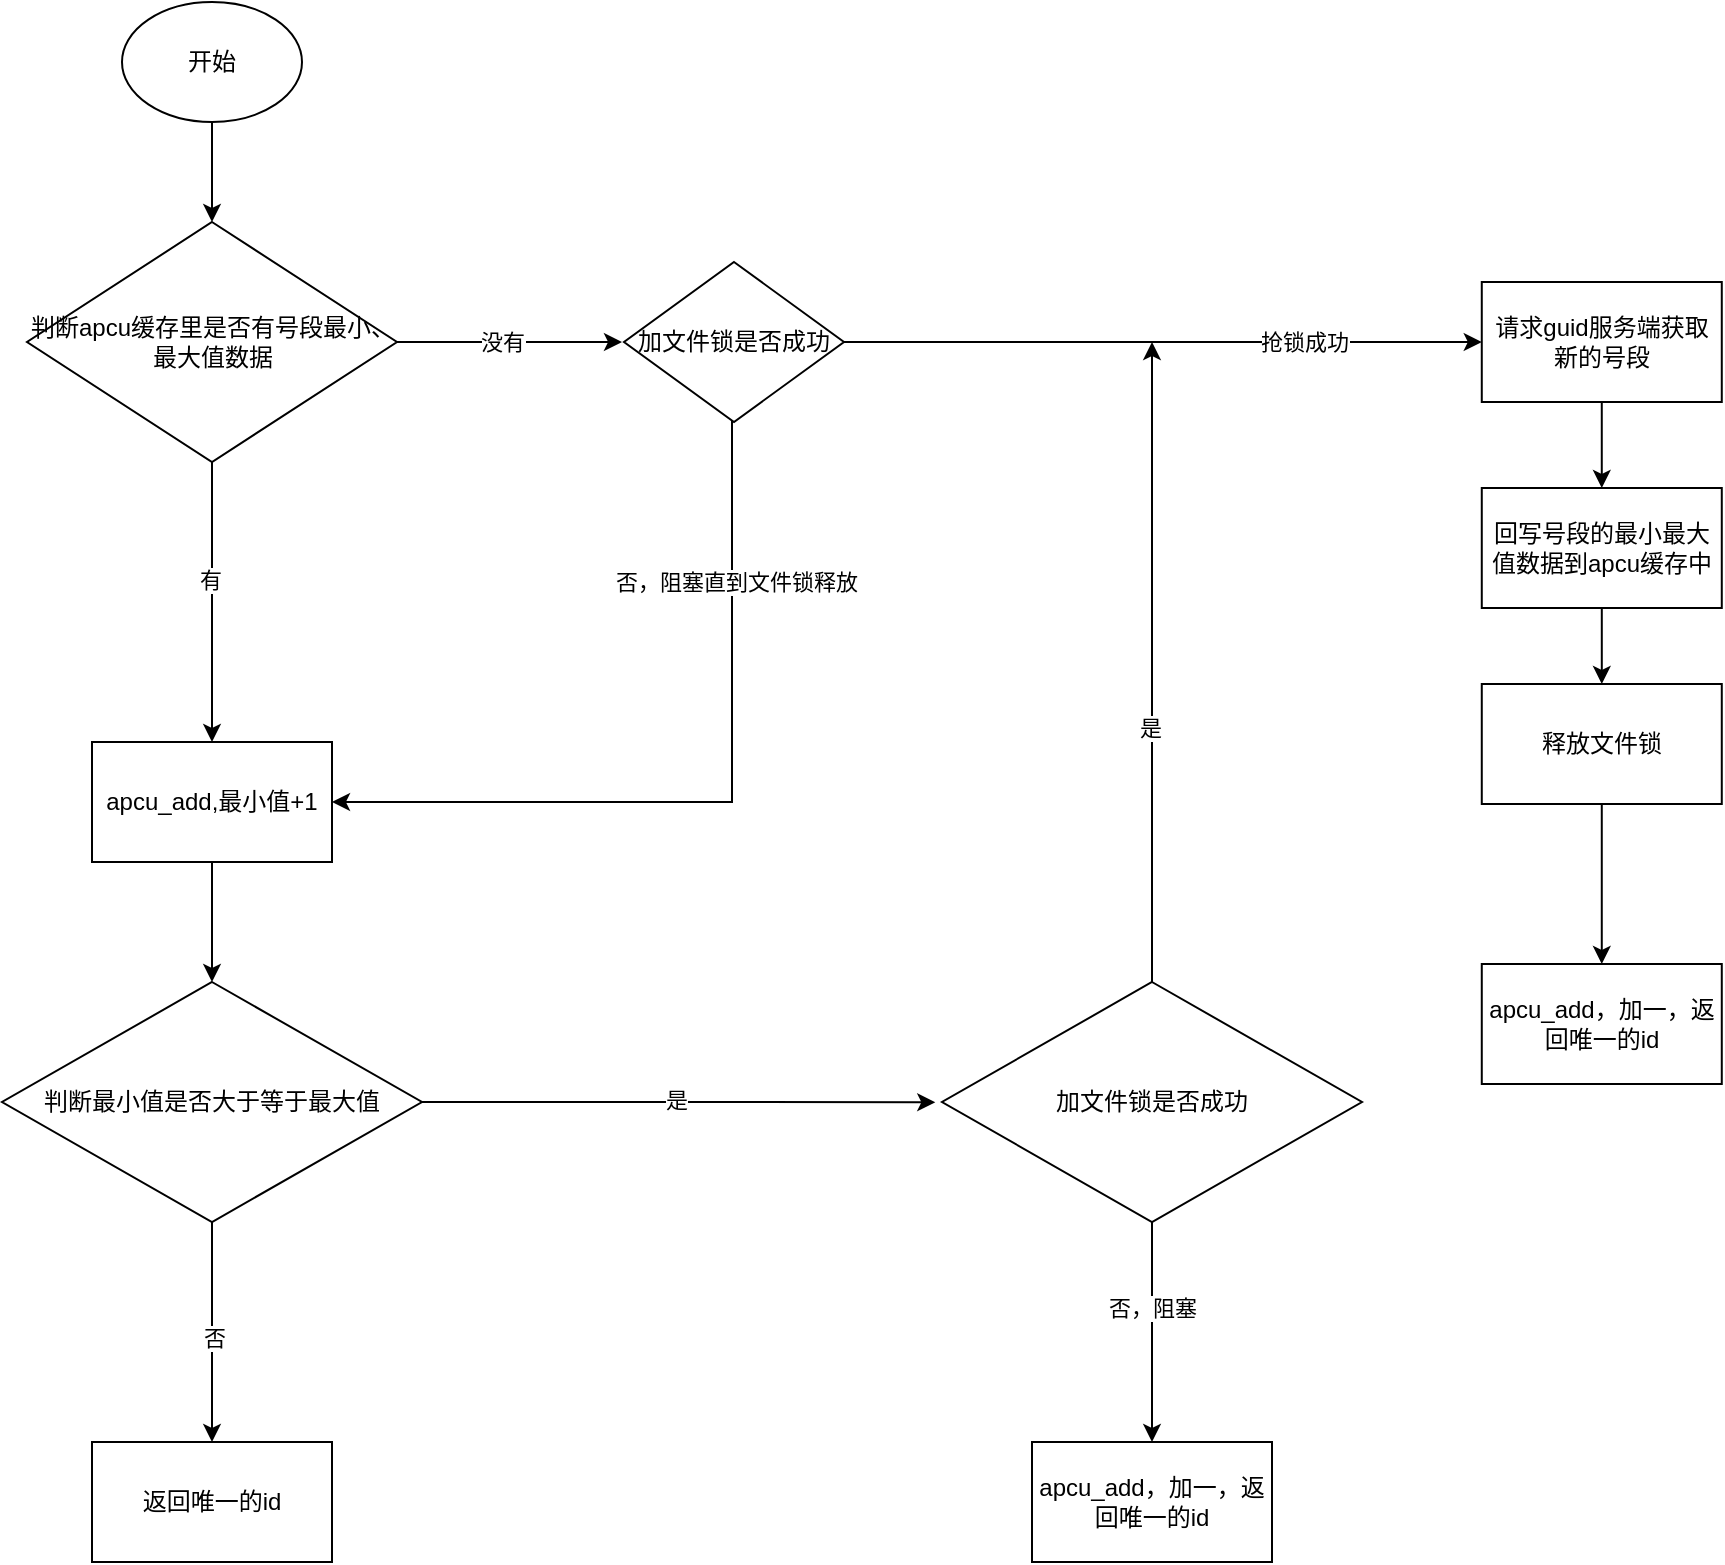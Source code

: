 <mxfile version="21.1.5" type="github">
  <diagram id="C5RBs43oDa-KdzZeNtuy" name="Page-1">
    <mxGraphModel dx="957" dy="562" grid="1" gridSize="10" guides="1" tooltips="1" connect="1" arrows="1" fold="1" page="1" pageScale="1" pageWidth="827" pageHeight="1169" math="0" shadow="0">
      <root>
        <mxCell id="WIyWlLk6GJQsqaUBKTNV-0" />
        <mxCell id="WIyWlLk6GJQsqaUBKTNV-1" parent="WIyWlLk6GJQsqaUBKTNV-0" />
        <mxCell id="34hItqsXbuOLqsZ-7lEG-3" style="edgeStyle=orthogonalEdgeStyle;rounded=0;orthogonalLoop=1;jettySize=auto;html=1;entryX=0.5;entryY=0;entryDx=0;entryDy=0;" edge="1" parent="WIyWlLk6GJQsqaUBKTNV-1" source="34hItqsXbuOLqsZ-7lEG-1" target="34hItqsXbuOLqsZ-7lEG-2">
          <mxGeometry relative="1" as="geometry" />
        </mxCell>
        <mxCell id="34hItqsXbuOLqsZ-7lEG-1" value="开始" style="ellipse;whiteSpace=wrap;html=1;" vertex="1" parent="WIyWlLk6GJQsqaUBKTNV-1">
          <mxGeometry x="260" y="320" width="90" height="60" as="geometry" />
        </mxCell>
        <mxCell id="34hItqsXbuOLqsZ-7lEG-5" value="" style="edgeStyle=orthogonalEdgeStyle;rounded=0;orthogonalLoop=1;jettySize=auto;html=1;" edge="1" parent="WIyWlLk6GJQsqaUBKTNV-1" source="34hItqsXbuOLqsZ-7lEG-2" target="34hItqsXbuOLqsZ-7lEG-4">
          <mxGeometry relative="1" as="geometry" />
        </mxCell>
        <mxCell id="34hItqsXbuOLqsZ-7lEG-6" value="有" style="edgeLabel;html=1;align=center;verticalAlign=middle;resizable=0;points=[];" vertex="1" connectable="0" parent="34hItqsXbuOLqsZ-7lEG-5">
          <mxGeometry x="-0.154" y="-1" relative="1" as="geometry">
            <mxPoint as="offset" />
          </mxGeometry>
        </mxCell>
        <mxCell id="34hItqsXbuOLqsZ-7lEG-8" value="" style="edgeStyle=orthogonalEdgeStyle;rounded=0;orthogonalLoop=1;jettySize=auto;html=1;" edge="1" parent="WIyWlLk6GJQsqaUBKTNV-1" source="34hItqsXbuOLqsZ-7lEG-2">
          <mxGeometry relative="1" as="geometry">
            <mxPoint x="510" y="490" as="targetPoint" />
          </mxGeometry>
        </mxCell>
        <mxCell id="34hItqsXbuOLqsZ-7lEG-9" value="没有" style="edgeLabel;html=1;align=center;verticalAlign=middle;resizable=0;points=[];" vertex="1" connectable="0" parent="34hItqsXbuOLqsZ-7lEG-8">
          <mxGeometry x="-0.07" relative="1" as="geometry">
            <mxPoint as="offset" />
          </mxGeometry>
        </mxCell>
        <mxCell id="34hItqsXbuOLqsZ-7lEG-2" value="判断apcu缓存里是否有号段最小、最大值数据" style="rhombus;whiteSpace=wrap;html=1;" vertex="1" parent="WIyWlLk6GJQsqaUBKTNV-1">
          <mxGeometry x="212.5" y="430" width="185" height="120" as="geometry" />
        </mxCell>
        <mxCell id="34hItqsXbuOLqsZ-7lEG-23" value="" style="edgeStyle=orthogonalEdgeStyle;rounded=0;orthogonalLoop=1;jettySize=auto;html=1;" edge="1" parent="WIyWlLk6GJQsqaUBKTNV-1" source="34hItqsXbuOLqsZ-7lEG-4" target="34hItqsXbuOLqsZ-7lEG-22">
          <mxGeometry relative="1" as="geometry" />
        </mxCell>
        <mxCell id="34hItqsXbuOLqsZ-7lEG-4" value="apcu_add,最小值+1" style="whiteSpace=wrap;html=1;" vertex="1" parent="WIyWlLk6GJQsqaUBKTNV-1">
          <mxGeometry x="245" y="690" width="120" height="60" as="geometry" />
        </mxCell>
        <mxCell id="34hItqsXbuOLqsZ-7lEG-12" value="" style="edgeStyle=orthogonalEdgeStyle;rounded=0;orthogonalLoop=1;jettySize=auto;html=1;" edge="1" parent="WIyWlLk6GJQsqaUBKTNV-1" source="34hItqsXbuOLqsZ-7lEG-10" target="34hItqsXbuOLqsZ-7lEG-11">
          <mxGeometry relative="1" as="geometry" />
        </mxCell>
        <mxCell id="34hItqsXbuOLqsZ-7lEG-14" value="抢锁成功" style="edgeLabel;html=1;align=center;verticalAlign=middle;resizable=0;points=[];" vertex="1" connectable="0" parent="34hItqsXbuOLqsZ-7lEG-12">
          <mxGeometry x="0.059" y="2" relative="1" as="geometry">
            <mxPoint x="61" y="2" as="offset" />
          </mxGeometry>
        </mxCell>
        <mxCell id="34hItqsXbuOLqsZ-7lEG-20" value="" style="edgeStyle=orthogonalEdgeStyle;rounded=0;orthogonalLoop=1;jettySize=auto;html=1;entryX=1;entryY=0.5;entryDx=0;entryDy=0;" edge="1" parent="WIyWlLk6GJQsqaUBKTNV-1" source="34hItqsXbuOLqsZ-7lEG-10" target="34hItqsXbuOLqsZ-7lEG-4">
          <mxGeometry relative="1" as="geometry">
            <mxPoint x="565" y="600" as="targetPoint" />
            <Array as="points">
              <mxPoint x="565" y="720" />
            </Array>
          </mxGeometry>
        </mxCell>
        <mxCell id="34hItqsXbuOLqsZ-7lEG-21" value="否，阻塞直到文件锁释放" style="edgeLabel;html=1;align=center;verticalAlign=middle;resizable=0;points=[];" vertex="1" connectable="0" parent="34hItqsXbuOLqsZ-7lEG-20">
          <mxGeometry x="-0.11" y="2" relative="1" as="geometry">
            <mxPoint y="-94" as="offset" />
          </mxGeometry>
        </mxCell>
        <mxCell id="34hItqsXbuOLqsZ-7lEG-10" value="加文件锁是否成功" style="rhombus;whiteSpace=wrap;html=1;" vertex="1" parent="WIyWlLk6GJQsqaUBKTNV-1">
          <mxGeometry x="511" y="450" width="110" height="80" as="geometry" />
        </mxCell>
        <mxCell id="34hItqsXbuOLqsZ-7lEG-16" value="" style="edgeStyle=orthogonalEdgeStyle;rounded=0;orthogonalLoop=1;jettySize=auto;html=1;" edge="1" parent="WIyWlLk6GJQsqaUBKTNV-1" source="34hItqsXbuOLqsZ-7lEG-11" target="34hItqsXbuOLqsZ-7lEG-15">
          <mxGeometry relative="1" as="geometry" />
        </mxCell>
        <mxCell id="34hItqsXbuOLqsZ-7lEG-11" value="请求guid服务端获取新的号段" style="whiteSpace=wrap;html=1;" vertex="1" parent="WIyWlLk6GJQsqaUBKTNV-1">
          <mxGeometry x="939.89" y="460" width="120" height="60" as="geometry" />
        </mxCell>
        <mxCell id="34hItqsXbuOLqsZ-7lEG-18" value="" style="edgeStyle=orthogonalEdgeStyle;rounded=0;orthogonalLoop=1;jettySize=auto;html=1;" edge="1" parent="WIyWlLk6GJQsqaUBKTNV-1" source="34hItqsXbuOLqsZ-7lEG-15" target="34hItqsXbuOLqsZ-7lEG-17">
          <mxGeometry relative="1" as="geometry" />
        </mxCell>
        <mxCell id="34hItqsXbuOLqsZ-7lEG-15" value="回写号段的最小最大值数据到apcu缓存中" style="whiteSpace=wrap;html=1;" vertex="1" parent="WIyWlLk6GJQsqaUBKTNV-1">
          <mxGeometry x="939.89" y="563" width="120" height="60" as="geometry" />
        </mxCell>
        <mxCell id="34hItqsXbuOLqsZ-7lEG-42" value="" style="edgeStyle=orthogonalEdgeStyle;rounded=0;orthogonalLoop=1;jettySize=auto;html=1;" edge="1" parent="WIyWlLk6GJQsqaUBKTNV-1" source="34hItqsXbuOLqsZ-7lEG-17" target="34hItqsXbuOLqsZ-7lEG-41">
          <mxGeometry relative="1" as="geometry" />
        </mxCell>
        <mxCell id="34hItqsXbuOLqsZ-7lEG-17" value="释放文件锁" style="whiteSpace=wrap;html=1;" vertex="1" parent="WIyWlLk6GJQsqaUBKTNV-1">
          <mxGeometry x="939.89" y="661" width="120" height="60" as="geometry" />
        </mxCell>
        <mxCell id="34hItqsXbuOLqsZ-7lEG-25" value="" style="edgeStyle=orthogonalEdgeStyle;rounded=0;orthogonalLoop=1;jettySize=auto;html=1;entryX=-0.016;entryY=0.501;entryDx=0;entryDy=0;entryPerimeter=0;" edge="1" parent="WIyWlLk6GJQsqaUBKTNV-1" source="34hItqsXbuOLqsZ-7lEG-22" target="34hItqsXbuOLqsZ-7lEG-31">
          <mxGeometry relative="1" as="geometry">
            <mxPoint x="490" y="870" as="targetPoint" />
          </mxGeometry>
        </mxCell>
        <mxCell id="34hItqsXbuOLqsZ-7lEG-27" value="是" style="edgeLabel;html=1;align=center;verticalAlign=middle;resizable=0;points=[];" vertex="1" connectable="0" parent="34hItqsXbuOLqsZ-7lEG-25">
          <mxGeometry x="-0.011" y="1" relative="1" as="geometry">
            <mxPoint as="offset" />
          </mxGeometry>
        </mxCell>
        <mxCell id="34hItqsXbuOLqsZ-7lEG-29" value="" style="edgeStyle=orthogonalEdgeStyle;rounded=0;orthogonalLoop=1;jettySize=auto;html=1;" edge="1" parent="WIyWlLk6GJQsqaUBKTNV-1" source="34hItqsXbuOLqsZ-7lEG-22" target="34hItqsXbuOLqsZ-7lEG-28">
          <mxGeometry relative="1" as="geometry" />
        </mxCell>
        <mxCell id="34hItqsXbuOLqsZ-7lEG-30" value="否" style="edgeLabel;html=1;align=center;verticalAlign=middle;resizable=0;points=[];" vertex="1" connectable="0" parent="34hItqsXbuOLqsZ-7lEG-29">
          <mxGeometry x="0.054" y="1" relative="1" as="geometry">
            <mxPoint as="offset" />
          </mxGeometry>
        </mxCell>
        <mxCell id="34hItqsXbuOLqsZ-7lEG-22" value="判断最小值是否大于等于最大值" style="rhombus;whiteSpace=wrap;html=1;" vertex="1" parent="WIyWlLk6GJQsqaUBKTNV-1">
          <mxGeometry x="200" y="810" width="210" height="120" as="geometry" />
        </mxCell>
        <mxCell id="34hItqsXbuOLqsZ-7lEG-28" value="返回唯一的id" style="whiteSpace=wrap;html=1;" vertex="1" parent="WIyWlLk6GJQsqaUBKTNV-1">
          <mxGeometry x="245" y="1040" width="120" height="60" as="geometry" />
        </mxCell>
        <mxCell id="34hItqsXbuOLqsZ-7lEG-35" style="edgeStyle=orthogonalEdgeStyle;rounded=0;orthogonalLoop=1;jettySize=auto;html=1;" edge="1" parent="WIyWlLk6GJQsqaUBKTNV-1" source="34hItqsXbuOLqsZ-7lEG-31">
          <mxGeometry relative="1" as="geometry">
            <mxPoint x="775" y="490" as="targetPoint" />
          </mxGeometry>
        </mxCell>
        <mxCell id="34hItqsXbuOLqsZ-7lEG-36" value="是" style="edgeLabel;html=1;align=center;verticalAlign=middle;resizable=0;points=[];" vertex="1" connectable="0" parent="34hItqsXbuOLqsZ-7lEG-35">
          <mxGeometry x="-0.208" y="1" relative="1" as="geometry">
            <mxPoint as="offset" />
          </mxGeometry>
        </mxCell>
        <mxCell id="34hItqsXbuOLqsZ-7lEG-39" style="edgeStyle=orthogonalEdgeStyle;rounded=0;orthogonalLoop=1;jettySize=auto;html=1;entryX=0.5;entryY=0;entryDx=0;entryDy=0;" edge="1" parent="WIyWlLk6GJQsqaUBKTNV-1" source="34hItqsXbuOLqsZ-7lEG-31" target="34hItqsXbuOLqsZ-7lEG-38">
          <mxGeometry relative="1" as="geometry" />
        </mxCell>
        <mxCell id="34hItqsXbuOLqsZ-7lEG-40" value="否，阻塞" style="edgeLabel;html=1;align=center;verticalAlign=middle;resizable=0;points=[];" vertex="1" connectable="0" parent="34hItqsXbuOLqsZ-7lEG-39">
          <mxGeometry x="-0.215" y="1" relative="1" as="geometry">
            <mxPoint x="-1" as="offset" />
          </mxGeometry>
        </mxCell>
        <mxCell id="34hItqsXbuOLqsZ-7lEG-31" value="加文件锁是否成功" style="rhombus;whiteSpace=wrap;html=1;" vertex="1" parent="WIyWlLk6GJQsqaUBKTNV-1">
          <mxGeometry x="670" y="810" width="210" height="120" as="geometry" />
        </mxCell>
        <mxCell id="34hItqsXbuOLqsZ-7lEG-38" value="apcu_add，加一，返回唯一的id" style="whiteSpace=wrap;html=1;" vertex="1" parent="WIyWlLk6GJQsqaUBKTNV-1">
          <mxGeometry x="715" y="1040" width="120" height="60" as="geometry" />
        </mxCell>
        <mxCell id="34hItqsXbuOLqsZ-7lEG-41" value="apcu_add，加一，返回唯一的id" style="whiteSpace=wrap;html=1;" vertex="1" parent="WIyWlLk6GJQsqaUBKTNV-1">
          <mxGeometry x="939.89" y="801" width="120" height="60" as="geometry" />
        </mxCell>
      </root>
    </mxGraphModel>
  </diagram>
</mxfile>
